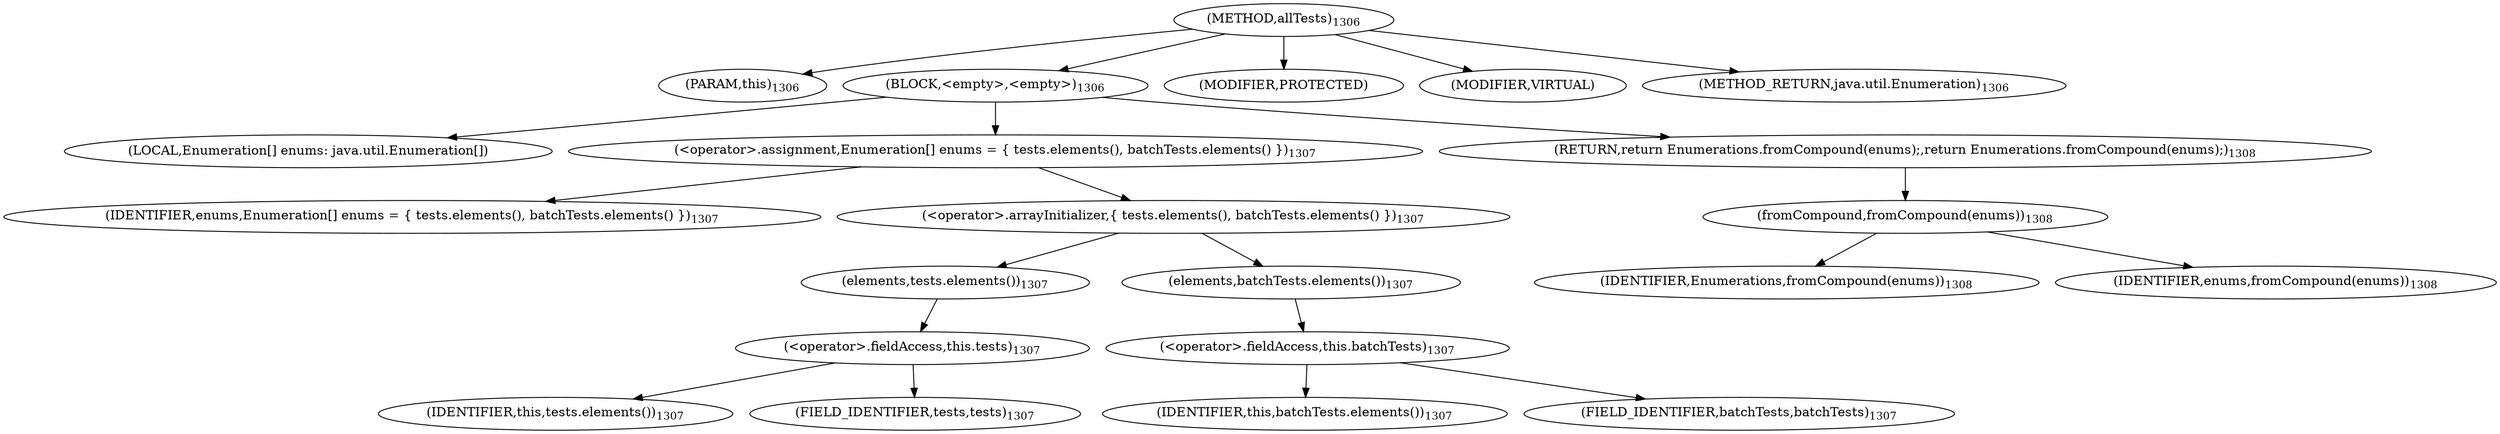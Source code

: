 digraph "allTests" {  
"2840" [label = <(METHOD,allTests)<SUB>1306</SUB>> ]
"2841" [label = <(PARAM,this)<SUB>1306</SUB>> ]
"2842" [label = <(BLOCK,&lt;empty&gt;,&lt;empty&gt;)<SUB>1306</SUB>> ]
"2843" [label = <(LOCAL,Enumeration[] enums: java.util.Enumeration[])> ]
"2844" [label = <(&lt;operator&gt;.assignment,Enumeration[] enums = { tests.elements(), batchTests.elements() })<SUB>1307</SUB>> ]
"2845" [label = <(IDENTIFIER,enums,Enumeration[] enums = { tests.elements(), batchTests.elements() })<SUB>1307</SUB>> ]
"2846" [label = <(&lt;operator&gt;.arrayInitializer,{ tests.elements(), batchTests.elements() })<SUB>1307</SUB>> ]
"2847" [label = <(elements,tests.elements())<SUB>1307</SUB>> ]
"2848" [label = <(&lt;operator&gt;.fieldAccess,this.tests)<SUB>1307</SUB>> ]
"2849" [label = <(IDENTIFIER,this,tests.elements())<SUB>1307</SUB>> ]
"2850" [label = <(FIELD_IDENTIFIER,tests,tests)<SUB>1307</SUB>> ]
"2851" [label = <(elements,batchTests.elements())<SUB>1307</SUB>> ]
"2852" [label = <(&lt;operator&gt;.fieldAccess,this.batchTests)<SUB>1307</SUB>> ]
"2853" [label = <(IDENTIFIER,this,batchTests.elements())<SUB>1307</SUB>> ]
"2854" [label = <(FIELD_IDENTIFIER,batchTests,batchTests)<SUB>1307</SUB>> ]
"2855" [label = <(RETURN,return Enumerations.fromCompound(enums);,return Enumerations.fromCompound(enums);)<SUB>1308</SUB>> ]
"2856" [label = <(fromCompound,fromCompound(enums))<SUB>1308</SUB>> ]
"2857" [label = <(IDENTIFIER,Enumerations,fromCompound(enums))<SUB>1308</SUB>> ]
"2858" [label = <(IDENTIFIER,enums,fromCompound(enums))<SUB>1308</SUB>> ]
"2859" [label = <(MODIFIER,PROTECTED)> ]
"2860" [label = <(MODIFIER,VIRTUAL)> ]
"2861" [label = <(METHOD_RETURN,java.util.Enumeration)<SUB>1306</SUB>> ]
  "2840" -> "2841" 
  "2840" -> "2842" 
  "2840" -> "2859" 
  "2840" -> "2860" 
  "2840" -> "2861" 
  "2842" -> "2843" 
  "2842" -> "2844" 
  "2842" -> "2855" 
  "2844" -> "2845" 
  "2844" -> "2846" 
  "2846" -> "2847" 
  "2846" -> "2851" 
  "2847" -> "2848" 
  "2848" -> "2849" 
  "2848" -> "2850" 
  "2851" -> "2852" 
  "2852" -> "2853" 
  "2852" -> "2854" 
  "2855" -> "2856" 
  "2856" -> "2857" 
  "2856" -> "2858" 
}
